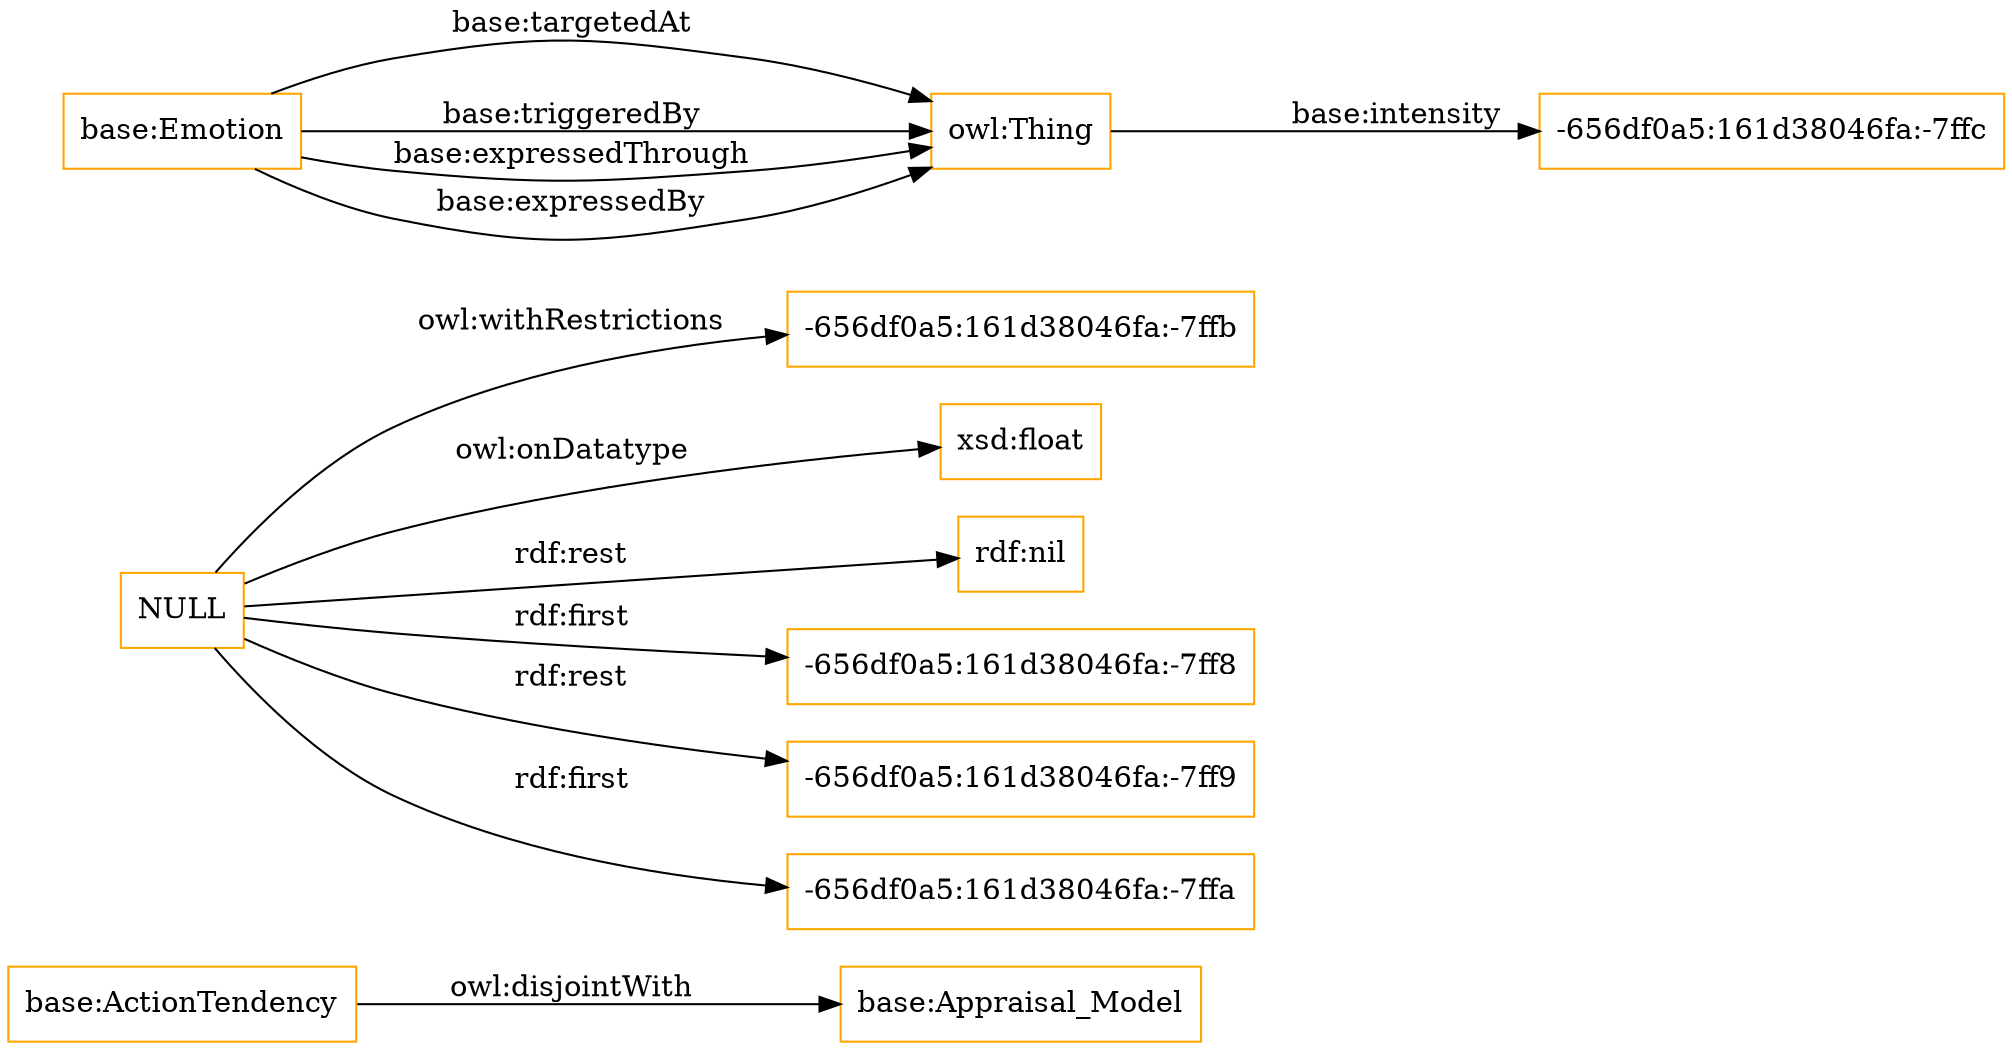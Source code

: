 digraph ar2dtool_diagram { 
rankdir=LR;
size="1501"
node [shape = rectangle, color="orange"]; "base:ActionTendency" "base:Appraisal_Model" ; /*classes style*/
	"base:ActionTendency" -> "base:Appraisal_Model" [ label = "owl:disjointWith" ];
	"NULL" -> "-656df0a5:161d38046fa:-7ffb" [ label = "owl:withRestrictions" ];
	"NULL" -> "xsd:float" [ label = "owl:onDatatype" ];
	"NULL" -> "rdf:nil" [ label = "rdf:rest" ];
	"NULL" -> "-656df0a5:161d38046fa:-7ff8" [ label = "rdf:first" ];
	"NULL" -> "-656df0a5:161d38046fa:-7ff9" [ label = "rdf:rest" ];
	"NULL" -> "-656df0a5:161d38046fa:-7ffa" [ label = "rdf:first" ];
	"base:Emotion" -> "owl:Thing" [ label = "base:targetedAt" ];
	"owl:Thing" -> "-656df0a5:161d38046fa:-7ffc" [ label = "base:intensity" ];
	"base:Emotion" -> "owl:Thing" [ label = "base:triggeredBy" ];
	"base:Emotion" -> "owl:Thing" [ label = "base:expressedThrough" ];
	"base:Emotion" -> "owl:Thing" [ label = "base:expressedBy" ];

}
